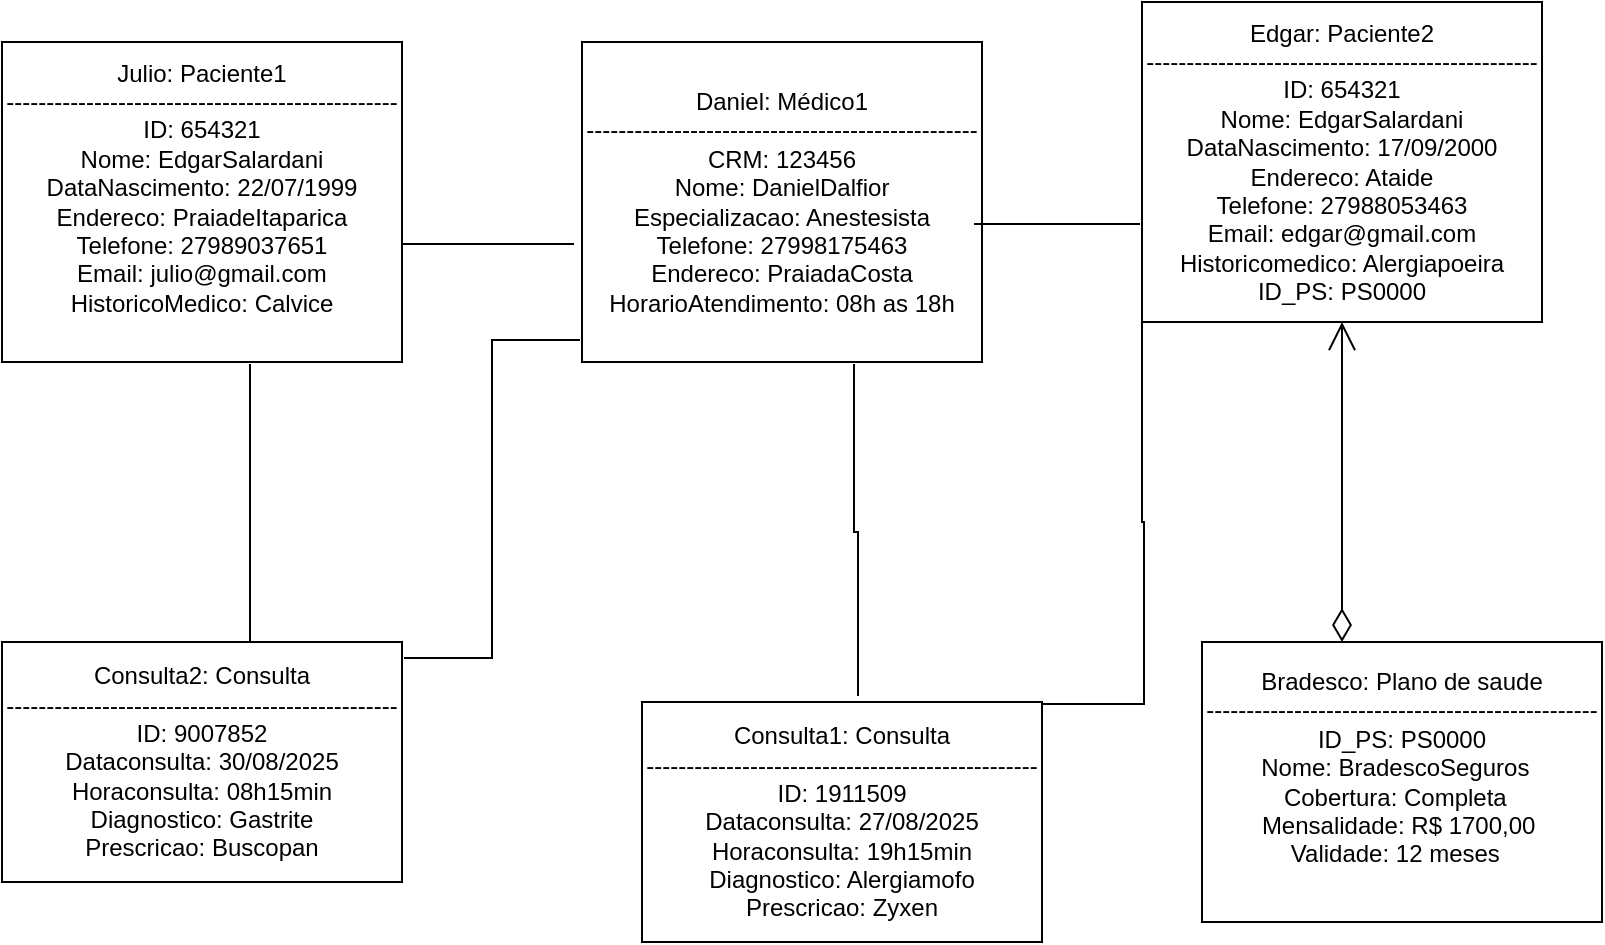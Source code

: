 <mxfile version="26.1.3">
  <diagram name="Página-1" id="fQVho2omn7qLmYAFnFbf">
    <mxGraphModel dx="1426" dy="781" grid="1" gridSize="10" guides="1" tooltips="1" connect="1" arrows="1" fold="1" page="1" pageScale="1" pageWidth="827" pageHeight="1169" math="0" shadow="0">
      <root>
        <mxCell id="0" />
        <mxCell id="1" parent="0" />
        <mxCell id="boXvPRgB2_megarpmb60-11" value="Daniel: Médico1&#xa;-------------------------------------------------&#xa;CRM: 123456&#xa;Nome: DanielDalfior&#xa;Especializacao: Anestesista&#xa;Telefone: 27998175463&#xa;Endereco: PraiadaCosta&#xa;HorarioAtendimento: 08h as 18h" style="shape=rectangle;whiteSpace=wrap;align=center;" vertex="1" parent="1">
          <mxGeometry x="300" y="90" width="200" height="160" as="geometry" />
        </mxCell>
        <mxCell id="boXvPRgB2_megarpmb60-12" value="Edgar: Paciente2&#xa;-------------------------------------------------&#xa;ID: 654321&#xa;Nome: EdgarSalardani&#xa;DataNascimento: 17/09/2000&#xa;Endereco: Ataide&#xa;Telefone: 27988053463&#xa;Email: edgar@gmail.com&#xa;Historicomedico: Alergiapoeira&#xa;ID_PS: PS0000" style="shape=rectangle;whiteSpace=wrap;" vertex="1" parent="1">
          <mxGeometry x="580" y="70" width="200" height="160" as="geometry" />
        </mxCell>
        <mxCell id="boXvPRgB2_megarpmb60-13" value="Consulta1: Consulta&#xa;-------------------------------------------------&#xa;ID: 1911509&#xa;Dataconsulta: 27/08/2025&#xa;Horaconsulta: 19h15min&#xa;Diagnostico: Alergiamofo&#xa;Prescricao: Zyxen" style="shape=rectangle;whiteSpace=wrap;" vertex="1" parent="1">
          <mxGeometry x="330" y="420" width="200" height="120" as="geometry" />
        </mxCell>
        <mxCell id="boXvPRgB2_megarpmb60-21" value="Bradesco: Plano de saude&#xa;-------------------------------------------------&#xa;ID_PS: PS0000&#xa;Nome: BradescoSeguros  &#xa;Cobertura: Completa  &#xa;Mensalidade: R$ 1700,00 &#xa;Validade: 12 meses  &#xa;" style="shape=rectangle;whiteSpace=wrap;" vertex="1" parent="1">
          <mxGeometry x="610" y="390" width="200" height="140" as="geometry" />
        </mxCell>
        <mxCell id="boXvPRgB2_megarpmb60-24" value="Julio: Paciente1&#xa;-------------------------------------------------&#xa;ID: 654321&#xa;Nome: EdgarSalardani&#xa;DataNascimento: 22/07/1999&#xa;Endereco: PraiadeItaparica&#xa;Telefone: 27989037651&#xa;Email: julio@gmail.com&#xa;HistoricoMedico: Calvice&#xa;" style="shape=rectangle;whiteSpace=wrap;" vertex="1" parent="1">
          <mxGeometry x="10" y="90" width="200" height="160" as="geometry" />
        </mxCell>
        <mxCell id="boXvPRgB2_megarpmb60-26" value="Consulta2: Consulta&#xa;-------------------------------------------------&#xa;ID: 9007852&#xa;Dataconsulta: 30/08/2025&#xa;Horaconsulta: 08h15min&#xa;Diagnostico: Gastrite&#xa;Prescricao: Buscopan" style="shape=rectangle;whiteSpace=wrap;" vertex="1" parent="1">
          <mxGeometry x="10" y="390" width="200" height="120" as="geometry" />
        </mxCell>
        <mxCell id="boXvPRgB2_megarpmb60-29" value="" style="endArrow=none;html=1;edgeStyle=orthogonalEdgeStyle;rounded=0;exitX=0.98;exitY=0.569;exitDx=0;exitDy=0;exitPerimeter=0;entryX=-0.005;entryY=0.694;entryDx=0;entryDy=0;entryPerimeter=0;" edge="1" parent="1" source="boXvPRgB2_megarpmb60-11" target="boXvPRgB2_megarpmb60-12">
          <mxGeometry relative="1" as="geometry">
            <mxPoint x="490" y="169.5" as="sourcePoint" />
            <mxPoint x="650" y="169.5" as="targetPoint" />
          </mxGeometry>
        </mxCell>
        <mxCell id="boXvPRgB2_megarpmb60-33" value="" style="endArrow=none;html=1;edgeStyle=orthogonalEdgeStyle;rounded=0;entryX=1;entryY=0;entryDx=0;entryDy=0;" edge="1" parent="1" source="boXvPRgB2_megarpmb60-12" target="boXvPRgB2_megarpmb60-13">
          <mxGeometry relative="1" as="geometry">
            <mxPoint x="620" y="260" as="sourcePoint" />
            <mxPoint x="580" y="420" as="targetPoint" />
            <Array as="points">
              <mxPoint x="580" y="330" />
              <mxPoint x="581" y="330" />
              <mxPoint x="581" y="421" />
            </Array>
          </mxGeometry>
        </mxCell>
        <mxCell id="boXvPRgB2_megarpmb60-38" value="" style="endArrow=open;html=1;endSize=12;startArrow=diamondThin;startSize=14;startFill=0;edgeStyle=orthogonalEdgeStyle;align=left;verticalAlign=bottom;rounded=0;entryX=0.5;entryY=1;entryDx=0;entryDy=0;exitX=0.35;exitY=0;exitDx=0;exitDy=0;exitPerimeter=0;" edge="1" parent="1" source="boXvPRgB2_megarpmb60-21" target="boXvPRgB2_megarpmb60-12">
          <mxGeometry x="-1" y="3" relative="1" as="geometry">
            <mxPoint x="650" y="330" as="sourcePoint" />
            <mxPoint x="810" y="330" as="targetPoint" />
          </mxGeometry>
        </mxCell>
        <mxCell id="boXvPRgB2_megarpmb60-42" value="" style="endArrow=none;html=1;edgeStyle=orthogonalEdgeStyle;rounded=0;entryX=0.68;entryY=1.006;entryDx=0;entryDy=0;entryPerimeter=0;exitX=0.54;exitY=-0.025;exitDx=0;exitDy=0;exitPerimeter=0;" edge="1" parent="1" source="boXvPRgB2_megarpmb60-13" target="boXvPRgB2_megarpmb60-11">
          <mxGeometry relative="1" as="geometry">
            <mxPoint x="330" y="300" as="sourcePoint" />
            <mxPoint x="490" y="300" as="targetPoint" />
          </mxGeometry>
        </mxCell>
        <mxCell id="boXvPRgB2_megarpmb60-45" value="" style="endArrow=none;html=1;edgeStyle=orthogonalEdgeStyle;rounded=0;entryX=-0.005;entryY=0.931;entryDx=0;entryDy=0;entryPerimeter=0;exitX=1.005;exitY=0.067;exitDx=0;exitDy=0;exitPerimeter=0;" edge="1" parent="1" source="boXvPRgB2_megarpmb60-26" target="boXvPRgB2_megarpmb60-11">
          <mxGeometry relative="1" as="geometry">
            <mxPoint x="290" y="416" as="sourcePoint" />
            <mxPoint x="288" y="250" as="targetPoint" />
          </mxGeometry>
        </mxCell>
        <mxCell id="boXvPRgB2_megarpmb60-47" value="" style="endArrow=none;html=1;edgeStyle=orthogonalEdgeStyle;rounded=0;entryX=-0.02;entryY=0.631;entryDx=0;entryDy=0;entryPerimeter=0;exitX=1;exitY=0.631;exitDx=0;exitDy=0;exitPerimeter=0;" edge="1" parent="1" source="boXvPRgB2_megarpmb60-24" target="boXvPRgB2_megarpmb60-11">
          <mxGeometry relative="1" as="geometry">
            <mxPoint x="250" y="196" as="sourcePoint" />
            <mxPoint x="248" y="30" as="targetPoint" />
          </mxGeometry>
        </mxCell>
        <mxCell id="boXvPRgB2_megarpmb60-48" value="" style="endArrow=none;html=1;edgeStyle=orthogonalEdgeStyle;rounded=0;entryX=0.62;entryY=1.006;entryDx=0;entryDy=0;entryPerimeter=0;exitX=0.62;exitY=0;exitDx=0;exitDy=0;exitPerimeter=0;" edge="1" parent="1" source="boXvPRgB2_megarpmb60-26" target="boXvPRgB2_megarpmb60-24">
          <mxGeometry relative="1" as="geometry">
            <mxPoint x="115" y="396" as="sourcePoint" />
            <mxPoint x="113" y="230" as="targetPoint" />
          </mxGeometry>
        </mxCell>
      </root>
    </mxGraphModel>
  </diagram>
</mxfile>
